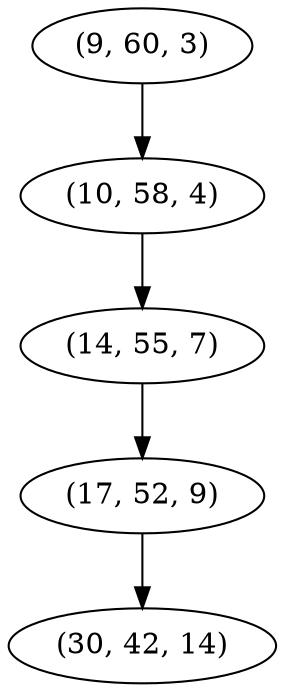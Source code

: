 digraph tree {
    "(9, 60, 3)";
    "(10, 58, 4)";
    "(14, 55, 7)";
    "(17, 52, 9)";
    "(30, 42, 14)";
    "(9, 60, 3)" -> "(10, 58, 4)";
    "(10, 58, 4)" -> "(14, 55, 7)";
    "(14, 55, 7)" -> "(17, 52, 9)";
    "(17, 52, 9)" -> "(30, 42, 14)";
}
